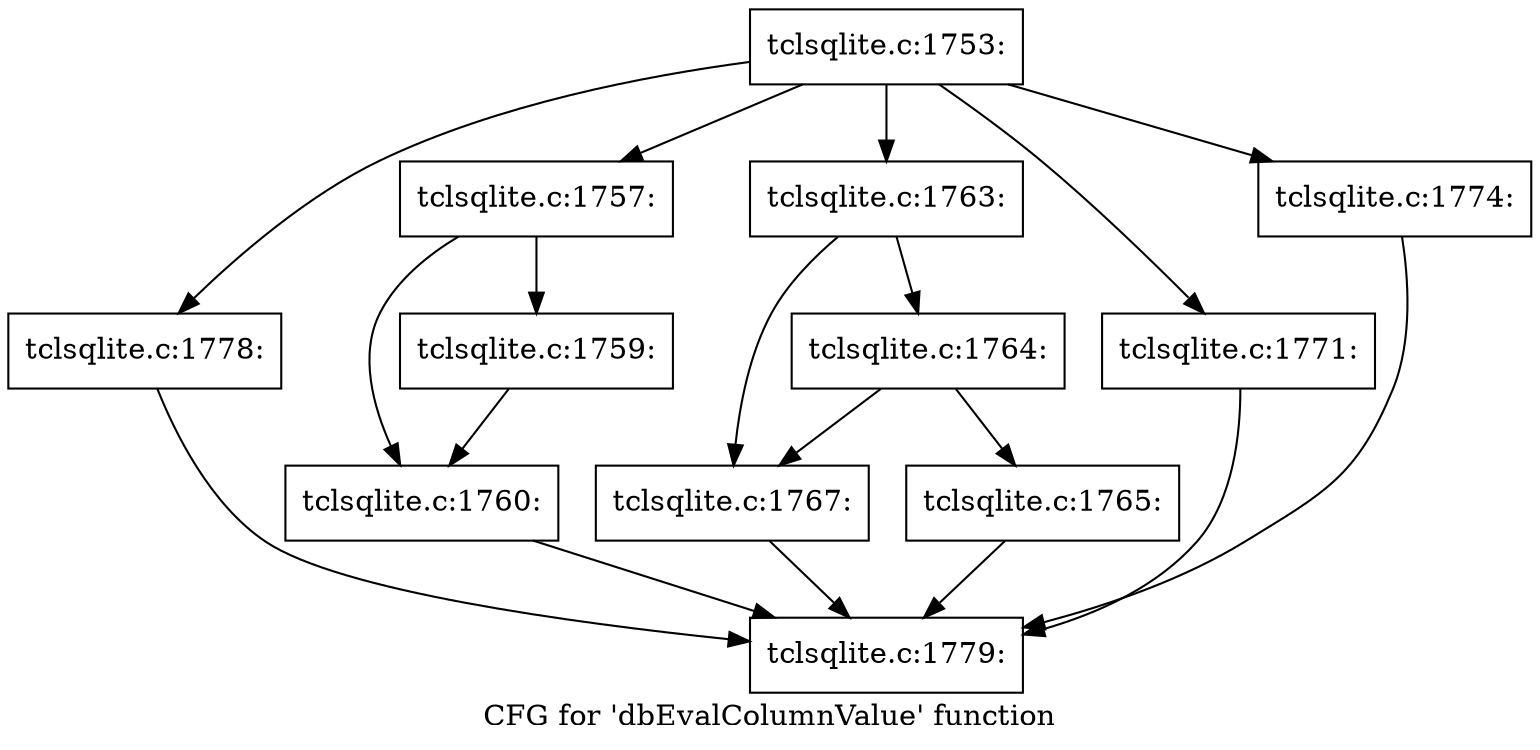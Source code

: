 digraph "CFG for 'dbEvalColumnValue' function" {
	label="CFG for 'dbEvalColumnValue' function";

	Node0x55a7359a23a0 [shape=record,label="{tclsqlite.c:1753:}"];
	Node0x55a7359a23a0 -> Node0x55a735a858c0;
	Node0x55a7359a23a0 -> Node0x55a735a86270;
	Node0x55a7359a23a0 -> Node0x55a735a88620;
	Node0x55a7359a23a0 -> Node0x55a735a893a0;
	Node0x55a7359a23a0 -> Node0x55a735a8ab10;
	Node0x55a735a86270 [shape=record,label="{tclsqlite.c:1757:}"];
	Node0x55a735a86270 -> Node0x55a7358ccd40;
	Node0x55a735a86270 -> Node0x55a7358ccb00;
	Node0x55a7358ccb00 [shape=record,label="{tclsqlite.c:1759:}"];
	Node0x55a7358ccb00 -> Node0x55a7358ccd40;
	Node0x55a7358ccd40 [shape=record,label="{tclsqlite.c:1760:}"];
	Node0x55a7358ccd40 -> Node0x55a735a7d500;
	Node0x55a735a88620 [shape=record,label="{tclsqlite.c:1763:}"];
	Node0x55a735a88620 -> Node0x55a735a89440;
	Node0x55a735a88620 -> Node0x55a735a893f0;
	Node0x55a735a89440 [shape=record,label="{tclsqlite.c:1764:}"];
	Node0x55a735a89440 -> Node0x55a735a89120;
	Node0x55a735a89440 -> Node0x55a735a893f0;
	Node0x55a735a89120 [shape=record,label="{tclsqlite.c:1765:}"];
	Node0x55a735a89120 -> Node0x55a735a7d500;
	Node0x55a735a893f0 [shape=record,label="{tclsqlite.c:1767:}"];
	Node0x55a735a893f0 -> Node0x55a735a7d500;
	Node0x55a735a893a0 [shape=record,label="{tclsqlite.c:1771:}"];
	Node0x55a735a893a0 -> Node0x55a735a7d500;
	Node0x55a735a8ab10 [shape=record,label="{tclsqlite.c:1774:}"];
	Node0x55a735a8ab10 -> Node0x55a735a7d500;
	Node0x55a735a858c0 [shape=record,label="{tclsqlite.c:1778:}"];
	Node0x55a735a858c0 -> Node0x55a735a7d500;
	Node0x55a735a7d500 [shape=record,label="{tclsqlite.c:1779:}"];
}
